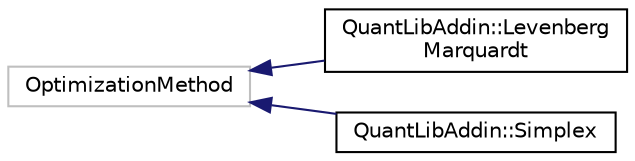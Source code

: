 digraph "Graphical Class Hierarchy"
{
  edge [fontname="Helvetica",fontsize="10",labelfontname="Helvetica",labelfontsize="10"];
  node [fontname="Helvetica",fontsize="10",shape=record];
  rankdir="LR";
  Node66 [label="OptimizationMethod",height=0.2,width=0.4,color="grey75", fillcolor="white", style="filled"];
  Node66 -> Node0 [dir="back",color="midnightblue",fontsize="10",style="solid",fontname="Helvetica"];
  Node0 [label="QuantLibAddin::Levenberg\lMarquardt",height=0.2,width=0.4,color="black", fillcolor="white", style="filled",URL="$class_quant_lib_addin_1_1_levenberg_marquardt.html"];
  Node66 -> Node68 [dir="back",color="midnightblue",fontsize="10",style="solid",fontname="Helvetica"];
  Node68 [label="QuantLibAddin::Simplex",height=0.2,width=0.4,color="black", fillcolor="white", style="filled",URL="$class_quant_lib_addin_1_1_simplex.html"];
}
